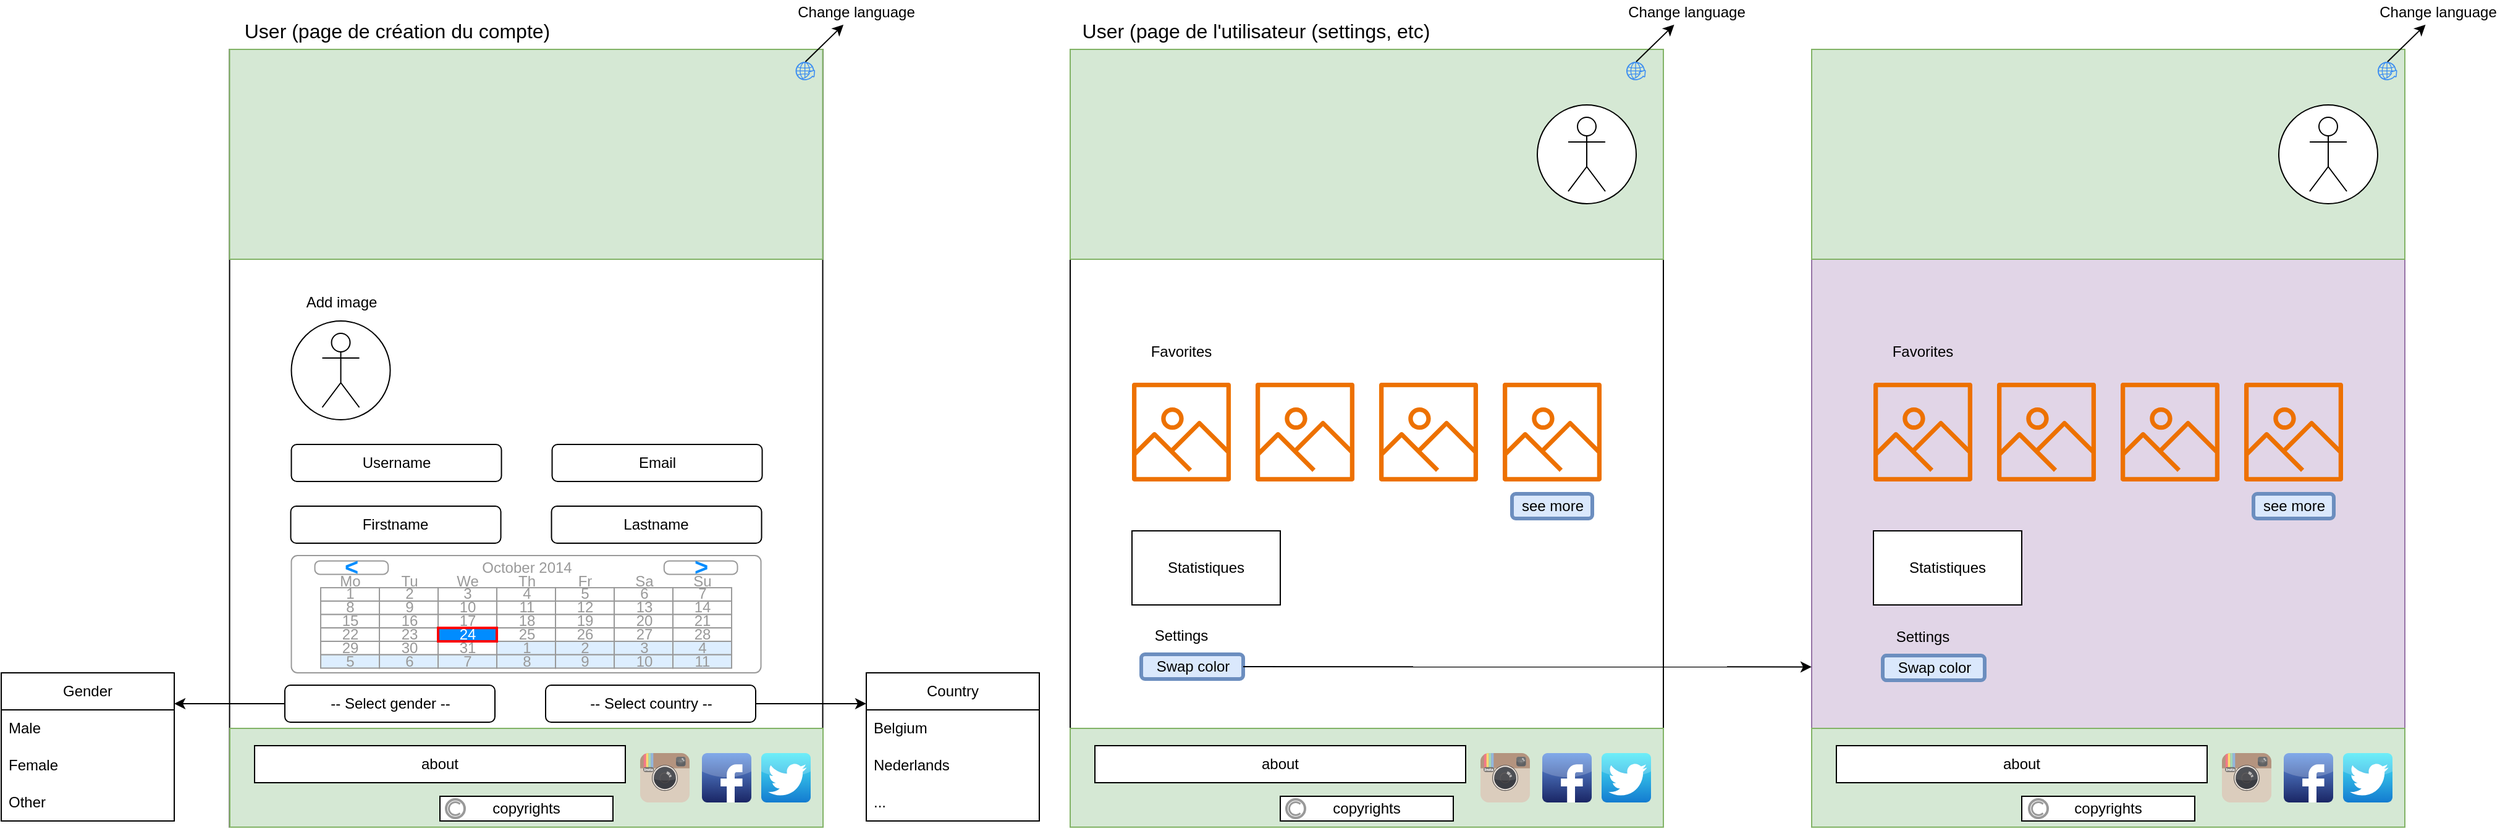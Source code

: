 <mxfile>
    <diagram id="dF4_dbqF28c26Ipi0Y21" name="Page-1">
        <mxGraphModel dx="1864" dy="1179" grid="1" gridSize="10" guides="1" tooltips="1" connect="1" arrows="1" fold="1" page="1" pageScale="1" pageWidth="850" pageHeight="1100" math="0" shadow="0">
            <root>
                <mxCell id="0"/>
                <mxCell id="1" parent="0"/>
                <mxCell id="2" value="" style="whiteSpace=wrap;html=1;" parent="1" vertex="1">
                    <mxGeometry x="40" y="40" width="480" height="630" as="geometry"/>
                </mxCell>
                <mxCell id="7" value="" style="rounded=0;whiteSpace=wrap;html=1;fillColor=#d5e8d4;strokeColor=#82b366;" parent="1" vertex="1">
                    <mxGeometry x="40" y="40" width="480" height="170" as="geometry"/>
                </mxCell>
                <mxCell id="8" value="" style="ellipse;whiteSpace=wrap;html=1;aspect=fixed;" parent="1" vertex="1">
                    <mxGeometry x="418" y="85" width="80" height="80" as="geometry"/>
                </mxCell>
                <mxCell id="9" value="" style="shape=umlActor;verticalLabelPosition=bottom;verticalAlign=top;html=1;outlineConnect=0;" parent="1" vertex="1">
                    <mxGeometry x="443" y="95" width="30" height="60" as="geometry"/>
                </mxCell>
                <mxCell id="10" value="&lt;font style=&quot;font-size: 16px;&quot;&gt;User (page de l&#39;utilisateur (settings, etc)&lt;/font&gt;" style="text;html=1;align=center;verticalAlign=middle;resizable=0;points=[];autosize=1;strokeColor=none;fillColor=none;" parent="1" vertex="1">
                    <mxGeometry x="40" y="10" width="300" height="30" as="geometry"/>
                </mxCell>
                <mxCell id="11" value="" style="sketch=0;outlineConnect=0;fontColor=#232F3E;gradientColor=none;fillColor=#ED7100;strokeColor=none;dashed=0;verticalLabelPosition=bottom;verticalAlign=top;align=center;html=1;fontSize=12;fontStyle=0;aspect=fixed;pointerEvents=1;shape=mxgraph.aws4.container_registry_image;" parent="1" vertex="1">
                    <mxGeometry x="90" y="310" width="80" height="80" as="geometry"/>
                </mxCell>
                <mxCell id="12" value="Favorites" style="text;html=1;align=center;verticalAlign=middle;whiteSpace=wrap;rounded=0;" parent="1" vertex="1">
                    <mxGeometry x="90" y="270" width="80" height="30" as="geometry"/>
                </mxCell>
                <mxCell id="13" value="" style="sketch=0;outlineConnect=0;fontColor=#232F3E;gradientColor=none;fillColor=#ED7100;strokeColor=none;dashed=0;verticalLabelPosition=bottom;verticalAlign=top;align=center;html=1;fontSize=12;fontStyle=0;aspect=fixed;pointerEvents=1;shape=mxgraph.aws4.container_registry_image;" parent="1" vertex="1">
                    <mxGeometry x="190" y="310" width="80" height="80" as="geometry"/>
                </mxCell>
                <mxCell id="14" value="" style="sketch=0;outlineConnect=0;fontColor=#232F3E;gradientColor=none;fillColor=#ED7100;strokeColor=none;dashed=0;verticalLabelPosition=bottom;verticalAlign=top;align=center;html=1;fontSize=12;fontStyle=0;aspect=fixed;pointerEvents=1;shape=mxgraph.aws4.container_registry_image;" parent="1" vertex="1">
                    <mxGeometry x="290" y="310" width="80" height="80" as="geometry"/>
                </mxCell>
                <mxCell id="15" value="" style="sketch=0;outlineConnect=0;fontColor=#232F3E;gradientColor=none;fillColor=#ED7100;strokeColor=none;dashed=0;verticalLabelPosition=bottom;verticalAlign=top;align=center;html=1;fontSize=12;fontStyle=0;aspect=fixed;pointerEvents=1;shape=mxgraph.aws4.container_registry_image;" parent="1" vertex="1">
                    <mxGeometry x="390" y="310" width="80" height="80" as="geometry"/>
                </mxCell>
                <mxCell id="17" value="see more" style="rounded=1;whiteSpace=wrap;html=1;fillColor=#dae8fc;strokeColor=#6c8ebf;strokeWidth=3;" parent="1" vertex="1">
                    <mxGeometry x="397.5" y="400" width="65" height="20" as="geometry"/>
                </mxCell>
                <mxCell id="18" value="Settings" style="text;html=1;align=center;verticalAlign=middle;whiteSpace=wrap;rounded=0;" parent="1" vertex="1">
                    <mxGeometry x="90" y="500" width="80" height="30" as="geometry"/>
                </mxCell>
                <mxCell id="19" value="Swap color" style="rounded=1;whiteSpace=wrap;html=1;fillColor=#dae8fc;strokeColor=#6c8ebf;strokeWidth=3;" parent="1" vertex="1">
                    <mxGeometry x="97.5" y="530" width="82.5" height="20" as="geometry"/>
                </mxCell>
                <mxCell id="20" value="" style="whiteSpace=wrap;html=1;fillColor=#e1d5e7;strokeColor=#9673a6;" parent="1" vertex="1">
                    <mxGeometry x="640" y="40" width="480" height="630" as="geometry"/>
                </mxCell>
                <mxCell id="25" value="" style="rounded=0;whiteSpace=wrap;html=1;fillColor=#d5e8d4;strokeColor=#82b366;" parent="1" vertex="1">
                    <mxGeometry x="640" y="40" width="480" height="170" as="geometry"/>
                </mxCell>
                <mxCell id="26" value="" style="ellipse;whiteSpace=wrap;html=1;aspect=fixed;" parent="1" vertex="1">
                    <mxGeometry x="1018" y="85" width="80" height="80" as="geometry"/>
                </mxCell>
                <mxCell id="27" value="" style="shape=umlActor;verticalLabelPosition=bottom;verticalAlign=top;html=1;outlineConnect=0;" parent="1" vertex="1">
                    <mxGeometry x="1043" y="95" width="30" height="60" as="geometry"/>
                </mxCell>
                <mxCell id="28" value="" style="sketch=0;outlineConnect=0;fontColor=#232F3E;gradientColor=none;fillColor=#ED7100;strokeColor=none;dashed=0;verticalLabelPosition=bottom;verticalAlign=top;align=center;html=1;fontSize=12;fontStyle=0;aspect=fixed;pointerEvents=1;shape=mxgraph.aws4.container_registry_image;" parent="1" vertex="1">
                    <mxGeometry x="690" y="310" width="80" height="80" as="geometry"/>
                </mxCell>
                <mxCell id="29" value="Favorites" style="text;html=1;align=center;verticalAlign=middle;whiteSpace=wrap;rounded=0;" parent="1" vertex="1">
                    <mxGeometry x="690" y="270" width="80" height="30" as="geometry"/>
                </mxCell>
                <mxCell id="30" value="" style="sketch=0;outlineConnect=0;fontColor=#232F3E;gradientColor=none;fillColor=#ED7100;strokeColor=none;dashed=0;verticalLabelPosition=bottom;verticalAlign=top;align=center;html=1;fontSize=12;fontStyle=0;aspect=fixed;pointerEvents=1;shape=mxgraph.aws4.container_registry_image;" parent="1" vertex="1">
                    <mxGeometry x="790" y="310" width="80" height="80" as="geometry"/>
                </mxCell>
                <mxCell id="31" value="" style="sketch=0;outlineConnect=0;fontColor=#232F3E;gradientColor=none;fillColor=#ED7100;strokeColor=none;dashed=0;verticalLabelPosition=bottom;verticalAlign=top;align=center;html=1;fontSize=12;fontStyle=0;aspect=fixed;pointerEvents=1;shape=mxgraph.aws4.container_registry_image;" parent="1" vertex="1">
                    <mxGeometry x="890" y="310" width="80" height="80" as="geometry"/>
                </mxCell>
                <mxCell id="32" value="" style="sketch=0;outlineConnect=0;fontColor=#232F3E;gradientColor=none;fillColor=#ED7100;strokeColor=none;dashed=0;verticalLabelPosition=bottom;verticalAlign=top;align=center;html=1;fontSize=12;fontStyle=0;aspect=fixed;pointerEvents=1;shape=mxgraph.aws4.container_registry_image;" parent="1" vertex="1">
                    <mxGeometry x="990" y="310" width="80" height="80" as="geometry"/>
                </mxCell>
                <mxCell id="33" value="see more" style="rounded=1;whiteSpace=wrap;html=1;fillColor=#dae8fc;strokeColor=#6c8ebf;strokeWidth=3;" parent="1" vertex="1">
                    <mxGeometry x="997.5" y="400" width="65" height="20" as="geometry"/>
                </mxCell>
                <mxCell id="34" value="Settings" style="text;html=1;align=center;verticalAlign=middle;whiteSpace=wrap;rounded=0;" parent="1" vertex="1">
                    <mxGeometry x="690" y="501" width="80" height="30" as="geometry"/>
                </mxCell>
                <mxCell id="35" value="Swap color" style="rounded=1;whiteSpace=wrap;html=1;fillColor=#dae8fc;strokeColor=#6c8ebf;strokeWidth=3;" parent="1" vertex="1">
                    <mxGeometry x="697.5" y="531" width="82.5" height="20" as="geometry"/>
                </mxCell>
                <mxCell id="36" style="edgeStyle=none;html=1;entryX=0;entryY=0.667;entryDx=0;entryDy=0;entryPerimeter=0;" parent="1" source="19" edge="1">
                    <mxGeometry relative="1" as="geometry">
                        <mxPoint x="640" y="540.21" as="targetPoint"/>
                    </mxGeometry>
                </mxCell>
                <mxCell id="37" value="" style="whiteSpace=wrap;html=1;" parent="1" vertex="1">
                    <mxGeometry x="-640.23" y="40" width="480" height="630" as="geometry"/>
                </mxCell>
                <mxCell id="42" value="" style="rounded=0;whiteSpace=wrap;html=1;fillColor=#d5e8d4;strokeColor=#82b366;" parent="1" vertex="1">
                    <mxGeometry x="-640.23" y="40" width="480" height="170" as="geometry"/>
                </mxCell>
                <mxCell id="43" value="" style="ellipse;whiteSpace=wrap;html=1;aspect=fixed;" parent="1" vertex="1">
                    <mxGeometry x="-590.23" y="260" width="80" height="80" as="geometry"/>
                </mxCell>
                <mxCell id="44" value="" style="shape=umlActor;verticalLabelPosition=bottom;verticalAlign=top;html=1;outlineConnect=0;" parent="1" vertex="1">
                    <mxGeometry x="-565.23" y="270" width="30" height="60" as="geometry"/>
                </mxCell>
                <mxCell id="45" value="&lt;font style=&quot;font-size: 16px;&quot;&gt;User (page de création du compte)&lt;/font&gt;" style="text;html=1;align=center;verticalAlign=middle;resizable=0;points=[];autosize=1;strokeColor=none;fillColor=none;" parent="1" vertex="1">
                    <mxGeometry x="-640.23" y="10" width="270" height="30" as="geometry"/>
                </mxCell>
                <mxCell id="54" value="Add image" style="text;html=1;align=center;verticalAlign=middle;resizable=0;points=[];autosize=1;strokeColor=none;fillColor=none;" parent="1" vertex="1">
                    <mxGeometry x="-590.23" y="230" width="80" height="30" as="geometry"/>
                </mxCell>
                <mxCell id="56" value="Username" style="rounded=1;whiteSpace=wrap;html=1;" parent="1" vertex="1">
                    <mxGeometry x="-590.23" y="360" width="170" height="30" as="geometry"/>
                </mxCell>
                <mxCell id="57" value="Email" style="rounded=1;whiteSpace=wrap;html=1;" parent="1" vertex="1">
                    <mxGeometry x="-379.23" y="360" width="170" height="30" as="geometry"/>
                </mxCell>
                <mxCell id="58" value="-- Select gender --" style="rounded=1;whiteSpace=wrap;html=1;" parent="1" vertex="1">
                    <mxGeometry x="-595.5" y="555" width="170" height="30" as="geometry"/>
                </mxCell>
                <mxCell id="59" value="-- Select country --" style="rounded=1;whiteSpace=wrap;html=1;" parent="1" vertex="1">
                    <mxGeometry x="-384.5" y="555" width="170" height="30" as="geometry"/>
                </mxCell>
                <mxCell id="60" value="Gender" style="swimlane;fontStyle=0;childLayout=stackLayout;horizontal=1;startSize=30;horizontalStack=0;resizeParent=1;resizeParentMax=0;resizeLast=0;collapsible=1;marginBottom=0;whiteSpace=wrap;html=1;" parent="1" vertex="1">
                    <mxGeometry x="-825" y="545" width="140" height="120" as="geometry"/>
                </mxCell>
                <mxCell id="61" value="Male" style="text;strokeColor=none;fillColor=none;align=left;verticalAlign=middle;spacingLeft=4;spacingRight=4;overflow=hidden;points=[[0,0.5],[1,0.5]];portConstraint=eastwest;rotatable=0;whiteSpace=wrap;html=1;" parent="60" vertex="1">
                    <mxGeometry y="30" width="140" height="30" as="geometry"/>
                </mxCell>
                <mxCell id="62" value="Female" style="text;strokeColor=none;fillColor=none;align=left;verticalAlign=middle;spacingLeft=4;spacingRight=4;overflow=hidden;points=[[0,0.5],[1,0.5]];portConstraint=eastwest;rotatable=0;whiteSpace=wrap;html=1;" parent="60" vertex="1">
                    <mxGeometry y="60" width="140" height="30" as="geometry"/>
                </mxCell>
                <mxCell id="63" value="Other" style="text;strokeColor=none;fillColor=none;align=left;verticalAlign=middle;spacingLeft=4;spacingRight=4;overflow=hidden;points=[[0,0.5],[1,0.5]];portConstraint=eastwest;rotatable=0;whiteSpace=wrap;html=1;" parent="60" vertex="1">
                    <mxGeometry y="90" width="140" height="30" as="geometry"/>
                </mxCell>
                <mxCell id="65" style="edgeStyle=none;html=1;" parent="1" source="58" edge="1">
                    <mxGeometry relative="1" as="geometry">
                        <mxPoint x="-685" y="570" as="targetPoint"/>
                    </mxGeometry>
                </mxCell>
                <mxCell id="66" value="Country" style="swimlane;fontStyle=0;childLayout=stackLayout;horizontal=1;startSize=30;horizontalStack=0;resizeParent=1;resizeParentMax=0;resizeLast=0;collapsible=1;marginBottom=0;whiteSpace=wrap;html=1;" parent="1" vertex="1">
                    <mxGeometry x="-125" y="545" width="140" height="120" as="geometry"/>
                </mxCell>
                <mxCell id="67" value="Belgium" style="text;strokeColor=none;fillColor=none;align=left;verticalAlign=middle;spacingLeft=4;spacingRight=4;overflow=hidden;points=[[0,0.5],[1,0.5]];portConstraint=eastwest;rotatable=0;whiteSpace=wrap;html=1;" parent="66" vertex="1">
                    <mxGeometry y="30" width="140" height="30" as="geometry"/>
                </mxCell>
                <mxCell id="68" value="Nederlands" style="text;strokeColor=none;fillColor=none;align=left;verticalAlign=middle;spacingLeft=4;spacingRight=4;overflow=hidden;points=[[0,0.5],[1,0.5]];portConstraint=eastwest;rotatable=0;whiteSpace=wrap;html=1;" parent="66" vertex="1">
                    <mxGeometry y="60" width="140" height="30" as="geometry"/>
                </mxCell>
                <mxCell id="69" value="..." style="text;strokeColor=none;fillColor=none;align=left;verticalAlign=middle;spacingLeft=4;spacingRight=4;overflow=hidden;points=[[0,0.5],[1,0.5]];portConstraint=eastwest;rotatable=0;whiteSpace=wrap;html=1;" parent="66" vertex="1">
                    <mxGeometry y="90" width="140" height="30" as="geometry"/>
                </mxCell>
                <mxCell id="70" style="edgeStyle=none;html=1;entryX=0;entryY=0.208;entryDx=0;entryDy=0;entryPerimeter=0;" parent="1" source="59" target="66" edge="1">
                    <mxGeometry relative="1" as="geometry"/>
                </mxCell>
                <mxCell id="71" value="Firstname" style="rounded=1;whiteSpace=wrap;html=1;" parent="1" vertex="1">
                    <mxGeometry x="-590.73" y="410" width="170" height="30" as="geometry"/>
                </mxCell>
                <mxCell id="72" value="&lt;span style=&quot;color: rgb(0, 0, 0);&quot;&gt;Lastname&lt;/span&gt;" style="rounded=1;whiteSpace=wrap;html=1;" parent="1" vertex="1">
                    <mxGeometry x="-379.73" y="410" width="170" height="30" as="geometry"/>
                </mxCell>
                <mxCell id="127" value="" style="strokeWidth=1;shadow=0;dashed=0;align=center;html=1;shape=mxgraph.mockup.forms.rrect;rSize=5;strokeColor=#999999;fillColor=#ffffff;" parent="1" vertex="1">
                    <mxGeometry x="-590.23" y="450" width="380" height="95" as="geometry"/>
                </mxCell>
                <mxCell id="128" value="October 2014" style="strokeWidth=1;shadow=0;dashed=0;align=center;html=1;shape=mxgraph.mockup.forms.anchor;fontColor=#999999;" parent="127" vertex="1">
                    <mxGeometry x="71.25" y="4.343" width="237.5" height="10.857" as="geometry"/>
                </mxCell>
                <mxCell id="129" value="&lt;" style="strokeWidth=1;shadow=0;dashed=0;align=center;html=1;shape=mxgraph.mockup.forms.rrect;rSize=4;strokeColor=#999999;fontColor=#008cff;fontSize=19;fontStyle=1;" parent="127" vertex="1">
                    <mxGeometry x="19" y="4.343" width="59.375" height="10.857" as="geometry"/>
                </mxCell>
                <mxCell id="130" value="&gt;" style="strokeWidth=1;shadow=0;dashed=0;align=center;html=1;shape=mxgraph.mockup.forms.rrect;rSize=4;strokeColor=#999999;fontColor=#008cff;fontSize=19;fontStyle=1;" parent="127" vertex="1">
                    <mxGeometry x="301.625" y="4.343" width="59.375" height="10.857" as="geometry"/>
                </mxCell>
                <mxCell id="131" value="Mo" style="strokeWidth=1;shadow=0;dashed=0;align=center;html=1;shape=mxgraph.mockup.forms.anchor;fontColor=#999999;" parent="127" vertex="1">
                    <mxGeometry x="23.75" y="15.2" width="47.5" height="10.857" as="geometry"/>
                </mxCell>
                <mxCell id="132" value="Tu" style="strokeWidth=1;shadow=0;dashed=0;align=center;html=1;shape=mxgraph.mockup.forms.anchor;fontColor=#999999;" parent="127" vertex="1">
                    <mxGeometry x="71.25" y="15.2" width="47.5" height="10.857" as="geometry"/>
                </mxCell>
                <mxCell id="133" value="We" style="strokeWidth=1;shadow=0;dashed=0;align=center;html=1;shape=mxgraph.mockup.forms.anchor;fontColor=#999999;" parent="127" vertex="1">
                    <mxGeometry x="118.75" y="15.2" width="47.5" height="10.857" as="geometry"/>
                </mxCell>
                <mxCell id="134" value="Th" style="strokeWidth=1;shadow=0;dashed=0;align=center;html=1;shape=mxgraph.mockup.forms.anchor;fontColor=#999999;" parent="127" vertex="1">
                    <mxGeometry x="166.25" y="15.2" width="47.5" height="10.857" as="geometry"/>
                </mxCell>
                <mxCell id="135" value="Fr" style="strokeWidth=1;shadow=0;dashed=0;align=center;html=1;shape=mxgraph.mockup.forms.anchor;fontColor=#999999;" parent="127" vertex="1">
                    <mxGeometry x="213.75" y="15.2" width="47.5" height="10.857" as="geometry"/>
                </mxCell>
                <mxCell id="136" value="Sa" style="strokeWidth=1;shadow=0;dashed=0;align=center;html=1;shape=mxgraph.mockup.forms.anchor;fontColor=#999999;" parent="127" vertex="1">
                    <mxGeometry x="261.25" y="15.2" width="47.5" height="10.857" as="geometry"/>
                </mxCell>
                <mxCell id="137" value="Su" style="strokeWidth=1;shadow=0;dashed=0;align=center;html=1;shape=mxgraph.mockup.forms.anchor;fontColor=#999999;" parent="127" vertex="1">
                    <mxGeometry x="308.75" y="15.2" width="47.5" height="10.857" as="geometry"/>
                </mxCell>
                <mxCell id="138" value="1" style="strokeWidth=1;shadow=0;dashed=0;align=center;html=1;shape=mxgraph.mockup.forms.rrect;rSize=0;strokeColor=#999999;fontColor=#999999;" parent="127" vertex="1">
                    <mxGeometry x="23.75" y="26.057" width="47.5" height="10.857" as="geometry"/>
                </mxCell>
                <mxCell id="139" value="2" style="strokeWidth=1;shadow=0;dashed=0;align=center;html=1;shape=mxgraph.mockup.forms.rrect;rSize=0;strokeColor=#999999;fontColor=#999999;" parent="127" vertex="1">
                    <mxGeometry x="71.25" y="26.057" width="47.5" height="10.857" as="geometry"/>
                </mxCell>
                <mxCell id="140" value="3" style="strokeWidth=1;shadow=0;dashed=0;align=center;html=1;shape=mxgraph.mockup.forms.rrect;rSize=0;strokeColor=#999999;fontColor=#999999;" parent="127" vertex="1">
                    <mxGeometry x="118.75" y="26.057" width="47.5" height="10.857" as="geometry"/>
                </mxCell>
                <mxCell id="141" value="4" style="strokeWidth=1;shadow=0;dashed=0;align=center;html=1;shape=mxgraph.mockup.forms.rrect;rSize=0;strokeColor=#999999;fontColor=#999999;" parent="127" vertex="1">
                    <mxGeometry x="166.25" y="26.057" width="47.5" height="10.857" as="geometry"/>
                </mxCell>
                <mxCell id="142" value="5" style="strokeWidth=1;shadow=0;dashed=0;align=center;html=1;shape=mxgraph.mockup.forms.rrect;rSize=0;strokeColor=#999999;fontColor=#999999;" parent="127" vertex="1">
                    <mxGeometry x="213.75" y="26.057" width="47.5" height="10.857" as="geometry"/>
                </mxCell>
                <mxCell id="143" value="6" style="strokeWidth=1;shadow=0;dashed=0;align=center;html=1;shape=mxgraph.mockup.forms.rrect;rSize=0;strokeColor=#999999;fontColor=#999999;" parent="127" vertex="1">
                    <mxGeometry x="261.25" y="26.057" width="47.5" height="10.857" as="geometry"/>
                </mxCell>
                <mxCell id="144" value="7" style="strokeWidth=1;shadow=0;dashed=0;align=center;html=1;shape=mxgraph.mockup.forms.rrect;rSize=0;strokeColor=#999999;fontColor=#999999;" parent="127" vertex="1">
                    <mxGeometry x="308.75" y="26.057" width="47.5" height="10.857" as="geometry"/>
                </mxCell>
                <mxCell id="145" value="8" style="strokeWidth=1;shadow=0;dashed=0;align=center;html=1;shape=mxgraph.mockup.forms.rrect;rSize=0;strokeColor=#999999;fontColor=#999999;" parent="127" vertex="1">
                    <mxGeometry x="23.75" y="36.914" width="47.5" height="10.857" as="geometry"/>
                </mxCell>
                <mxCell id="146" value="9" style="strokeWidth=1;shadow=0;dashed=0;align=center;html=1;shape=mxgraph.mockup.forms.rrect;rSize=0;strokeColor=#999999;fontColor=#999999;" parent="127" vertex="1">
                    <mxGeometry x="71.25" y="36.914" width="47.5" height="10.857" as="geometry"/>
                </mxCell>
                <mxCell id="147" value="10" style="strokeWidth=1;shadow=0;dashed=0;align=center;html=1;shape=mxgraph.mockup.forms.rrect;rSize=0;strokeColor=#999999;fontColor=#999999;" parent="127" vertex="1">
                    <mxGeometry x="118.75" y="36.914" width="47.5" height="10.857" as="geometry"/>
                </mxCell>
                <mxCell id="148" value="11" style="strokeWidth=1;shadow=0;dashed=0;align=center;html=1;shape=mxgraph.mockup.forms.rrect;rSize=0;strokeColor=#999999;fontColor=#999999;" parent="127" vertex="1">
                    <mxGeometry x="166.25" y="36.914" width="47.5" height="10.857" as="geometry"/>
                </mxCell>
                <mxCell id="149" value="12" style="strokeWidth=1;shadow=0;dashed=0;align=center;html=1;shape=mxgraph.mockup.forms.rrect;rSize=0;strokeColor=#999999;fontColor=#999999;" parent="127" vertex="1">
                    <mxGeometry x="213.75" y="36.914" width="47.5" height="10.857" as="geometry"/>
                </mxCell>
                <mxCell id="150" value="13" style="strokeWidth=1;shadow=0;dashed=0;align=center;html=1;shape=mxgraph.mockup.forms.rrect;rSize=0;strokeColor=#999999;fontColor=#999999;" parent="127" vertex="1">
                    <mxGeometry x="261.25" y="36.914" width="47.5" height="10.857" as="geometry"/>
                </mxCell>
                <mxCell id="151" value="14" style="strokeWidth=1;shadow=0;dashed=0;align=center;html=1;shape=mxgraph.mockup.forms.rrect;rSize=0;strokeColor=#999999;fontColor=#999999;" parent="127" vertex="1">
                    <mxGeometry x="308.75" y="36.914" width="47.5" height="10.857" as="geometry"/>
                </mxCell>
                <mxCell id="152" value="15" style="strokeWidth=1;shadow=0;dashed=0;align=center;html=1;shape=mxgraph.mockup.forms.rrect;rSize=0;strokeColor=#999999;fontColor=#999999;" parent="127" vertex="1">
                    <mxGeometry x="23.75" y="47.771" width="47.5" height="10.857" as="geometry"/>
                </mxCell>
                <mxCell id="153" value="16" style="strokeWidth=1;shadow=0;dashed=0;align=center;html=1;shape=mxgraph.mockup.forms.rrect;rSize=0;strokeColor=#999999;fontColor=#999999;" parent="127" vertex="1">
                    <mxGeometry x="71.25" y="47.771" width="47.5" height="10.857" as="geometry"/>
                </mxCell>
                <mxCell id="154" value="17" style="strokeWidth=1;shadow=0;dashed=0;align=center;html=1;shape=mxgraph.mockup.forms.rrect;rSize=0;strokeColor=#999999;fontColor=#999999;" parent="127" vertex="1">
                    <mxGeometry x="118.75" y="47.771" width="47.5" height="10.857" as="geometry"/>
                </mxCell>
                <mxCell id="155" value="18" style="strokeWidth=1;shadow=0;dashed=0;align=center;html=1;shape=mxgraph.mockup.forms.rrect;rSize=0;strokeColor=#999999;fontColor=#999999;" parent="127" vertex="1">
                    <mxGeometry x="166.25" y="47.771" width="47.5" height="10.857" as="geometry"/>
                </mxCell>
                <mxCell id="156" value="19" style="strokeWidth=1;shadow=0;dashed=0;align=center;html=1;shape=mxgraph.mockup.forms.rrect;rSize=0;strokeColor=#999999;fontColor=#999999;" parent="127" vertex="1">
                    <mxGeometry x="213.75" y="47.771" width="47.5" height="10.857" as="geometry"/>
                </mxCell>
                <mxCell id="157" value="20" style="strokeWidth=1;shadow=0;dashed=0;align=center;html=1;shape=mxgraph.mockup.forms.rrect;rSize=0;strokeColor=#999999;fontColor=#999999;" parent="127" vertex="1">
                    <mxGeometry x="261.25" y="47.771" width="47.5" height="10.857" as="geometry"/>
                </mxCell>
                <mxCell id="158" value="21" style="strokeWidth=1;shadow=0;dashed=0;align=center;html=1;shape=mxgraph.mockup.forms.rrect;rSize=0;strokeColor=#999999;fontColor=#999999;" parent="127" vertex="1">
                    <mxGeometry x="308.75" y="47.771" width="47.5" height="10.857" as="geometry"/>
                </mxCell>
                <mxCell id="159" value="22" style="strokeWidth=1;shadow=0;dashed=0;align=center;html=1;shape=mxgraph.mockup.forms.rrect;rSize=0;strokeColor=#999999;fontColor=#999999;" parent="127" vertex="1">
                    <mxGeometry x="23.75" y="58.629" width="47.5" height="10.857" as="geometry"/>
                </mxCell>
                <mxCell id="160" value="23" style="strokeWidth=1;shadow=0;dashed=0;align=center;html=1;shape=mxgraph.mockup.forms.rrect;rSize=0;strokeColor=#999999;fontColor=#999999;" parent="127" vertex="1">
                    <mxGeometry x="71.25" y="58.629" width="47.5" height="10.857" as="geometry"/>
                </mxCell>
                <mxCell id="161" value="25" style="strokeWidth=1;shadow=0;dashed=0;align=center;html=1;shape=mxgraph.mockup.forms.rrect;rSize=0;strokeColor=#999999;fontColor=#999999;" parent="127" vertex="1">
                    <mxGeometry x="166.25" y="58.629" width="47.5" height="10.857" as="geometry"/>
                </mxCell>
                <mxCell id="162" value="26" style="strokeWidth=1;shadow=0;dashed=0;align=center;html=1;shape=mxgraph.mockup.forms.rrect;rSize=0;strokeColor=#999999;fontColor=#999999;" parent="127" vertex="1">
                    <mxGeometry x="213.75" y="58.629" width="47.5" height="10.857" as="geometry"/>
                </mxCell>
                <mxCell id="163" value="27" style="strokeWidth=1;shadow=0;dashed=0;align=center;html=1;shape=mxgraph.mockup.forms.rrect;rSize=0;strokeColor=#999999;fontColor=#999999;" parent="127" vertex="1">
                    <mxGeometry x="261.25" y="58.629" width="47.5" height="10.857" as="geometry"/>
                </mxCell>
                <mxCell id="164" value="28" style="strokeWidth=1;shadow=0;dashed=0;align=center;html=1;shape=mxgraph.mockup.forms.rrect;rSize=0;strokeColor=#999999;fontColor=#999999;" parent="127" vertex="1">
                    <mxGeometry x="308.75" y="58.629" width="47.5" height="10.857" as="geometry"/>
                </mxCell>
                <mxCell id="165" value="29" style="strokeWidth=1;shadow=0;dashed=0;align=center;html=1;shape=mxgraph.mockup.forms.rrect;rSize=0;strokeColor=#999999;fontColor=#999999;" parent="127" vertex="1">
                    <mxGeometry x="23.75" y="69.486" width="47.5" height="10.857" as="geometry"/>
                </mxCell>
                <mxCell id="166" value="30" style="strokeWidth=1;shadow=0;dashed=0;align=center;html=1;shape=mxgraph.mockup.forms.rrect;rSize=0;strokeColor=#999999;fontColor=#999999;" parent="127" vertex="1">
                    <mxGeometry x="71.25" y="69.486" width="47.5" height="10.857" as="geometry"/>
                </mxCell>
                <mxCell id="167" value="31" style="strokeWidth=1;shadow=0;dashed=0;align=center;html=1;shape=mxgraph.mockup.forms.rrect;rSize=0;strokeColor=#999999;fontColor=#999999;" parent="127" vertex="1">
                    <mxGeometry x="118.75" y="69.486" width="47.5" height="10.857" as="geometry"/>
                </mxCell>
                <mxCell id="168" value="1" style="strokeWidth=1;shadow=0;dashed=0;align=center;html=1;shape=mxgraph.mockup.forms.rrect;rSize=0;strokeColor=#999999;fontColor=#999999;fillColor=#ddeeff;" parent="127" vertex="1">
                    <mxGeometry x="166.25" y="69.486" width="47.5" height="10.857" as="geometry"/>
                </mxCell>
                <mxCell id="169" value="2" style="strokeWidth=1;shadow=0;dashed=0;align=center;html=1;shape=mxgraph.mockup.forms.rrect;rSize=0;strokeColor=#999999;fontColor=#999999;fillColor=#ddeeff;" parent="127" vertex="1">
                    <mxGeometry x="213.75" y="69.486" width="47.5" height="10.857" as="geometry"/>
                </mxCell>
                <mxCell id="170" value="3" style="strokeWidth=1;shadow=0;dashed=0;align=center;html=1;shape=mxgraph.mockup.forms.rrect;rSize=0;strokeColor=#999999;fontColor=#999999;fillColor=#ddeeff;" parent="127" vertex="1">
                    <mxGeometry x="261.25" y="69.486" width="47.5" height="10.857" as="geometry"/>
                </mxCell>
                <mxCell id="171" value="4" style="strokeWidth=1;shadow=0;dashed=0;align=center;html=1;shape=mxgraph.mockup.forms.rrect;rSize=0;strokeColor=#999999;fontColor=#999999;fillColor=#ddeeff;" parent="127" vertex="1">
                    <mxGeometry x="308.75" y="69.486" width="47.5" height="10.857" as="geometry"/>
                </mxCell>
                <mxCell id="172" value="5" style="strokeWidth=1;shadow=0;dashed=0;align=center;html=1;shape=mxgraph.mockup.forms.rrect;rSize=0;strokeColor=#999999;fontColor=#999999;fillColor=#ddeeff;" parent="127" vertex="1">
                    <mxGeometry x="23.75" y="80.343" width="47.5" height="10.857" as="geometry"/>
                </mxCell>
                <mxCell id="173" value="6" style="strokeWidth=1;shadow=0;dashed=0;align=center;html=1;shape=mxgraph.mockup.forms.rrect;rSize=0;strokeColor=#999999;fontColor=#999999;fillColor=#ddeeff;" parent="127" vertex="1">
                    <mxGeometry x="71.25" y="80.343" width="47.5" height="10.857" as="geometry"/>
                </mxCell>
                <mxCell id="174" value="7" style="strokeWidth=1;shadow=0;dashed=0;align=center;html=1;shape=mxgraph.mockup.forms.rrect;rSize=0;strokeColor=#999999;fontColor=#999999;fillColor=#ddeeff;" parent="127" vertex="1">
                    <mxGeometry x="118.75" y="80.343" width="47.5" height="10.857" as="geometry"/>
                </mxCell>
                <mxCell id="175" value="8" style="strokeWidth=1;shadow=0;dashed=0;align=center;html=1;shape=mxgraph.mockup.forms.rrect;rSize=0;strokeColor=#999999;fontColor=#999999;fillColor=#ddeeff;" parent="127" vertex="1">
                    <mxGeometry x="166.25" y="80.343" width="47.5" height="10.857" as="geometry"/>
                </mxCell>
                <mxCell id="176" value="9" style="strokeWidth=1;shadow=0;dashed=0;align=center;html=1;shape=mxgraph.mockup.forms.rrect;rSize=0;strokeColor=#999999;fontColor=#999999;fillColor=#ddeeff;" parent="127" vertex="1">
                    <mxGeometry x="213.75" y="80.343" width="47.5" height="10.857" as="geometry"/>
                </mxCell>
                <mxCell id="177" value="10" style="strokeWidth=1;shadow=0;dashed=0;align=center;html=1;shape=mxgraph.mockup.forms.rrect;rSize=0;strokeColor=#999999;fontColor=#999999;fillColor=#ddeeff;" parent="127" vertex="1">
                    <mxGeometry x="261.25" y="80.343" width="47.5" height="10.857" as="geometry"/>
                </mxCell>
                <mxCell id="178" value="11" style="strokeWidth=1;shadow=0;dashed=0;align=center;html=1;shape=mxgraph.mockup.forms.rrect;rSize=0;strokeColor=#999999;fontColor=#999999;fillColor=#ddeeff;" parent="127" vertex="1">
                    <mxGeometry x="308.75" y="80.343" width="47.5" height="10.857" as="geometry"/>
                </mxCell>
                <mxCell id="179" value="24" style="strokeWidth=1;shadow=0;dashed=0;align=center;html=1;shape=mxgraph.mockup.forms.rrect;rSize=0;strokeColor=#ff0000;fontColor=#ffffff;strokeWidth=2;fillColor=#008cff;" parent="127" vertex="1">
                    <mxGeometry x="118.75" y="58.629" width="47.5" height="10.857" as="geometry"/>
                </mxCell>
                <mxCell id="180" value="Statistiques" style="rounded=0;whiteSpace=wrap;html=1;" parent="1" vertex="1">
                    <mxGeometry x="90" y="430" width="120" height="60" as="geometry"/>
                </mxCell>
                <mxCell id="181" value="Statistiques" style="rounded=0;whiteSpace=wrap;html=1;" parent="1" vertex="1">
                    <mxGeometry x="690" y="430" width="120" height="60" as="geometry"/>
                </mxCell>
                <mxCell id="184" value="" style="sketch=0;html=1;aspect=fixed;strokeColor=none;shadow=0;fillColor=#3B8DF1;verticalAlign=top;labelPosition=center;verticalLabelPosition=bottom;shape=mxgraph.gcp2.globe_world" parent="1" vertex="1">
                    <mxGeometry x="490" y="50" width="15.79" height="15" as="geometry"/>
                </mxCell>
                <mxCell id="185" value="" style="endArrow=classic;html=1;" parent="1" target="186" edge="1">
                    <mxGeometry width="50" height="50" relative="1" as="geometry">
                        <mxPoint x="498" y="50" as="sourcePoint"/>
                        <mxPoint x="548" as="targetPoint"/>
                    </mxGeometry>
                </mxCell>
                <mxCell id="186" value="Change language" style="text;html=1;align=center;verticalAlign=middle;whiteSpace=wrap;rounded=0;" parent="1" vertex="1">
                    <mxGeometry x="490" width="98" height="20" as="geometry"/>
                </mxCell>
                <mxCell id="187" value="" style="sketch=0;html=1;aspect=fixed;strokeColor=none;shadow=0;fillColor=#3B8DF1;verticalAlign=top;labelPosition=center;verticalLabelPosition=bottom;shape=mxgraph.gcp2.globe_world" parent="1" vertex="1">
                    <mxGeometry x="1098" y="50" width="15.79" height="15" as="geometry"/>
                </mxCell>
                <mxCell id="188" value="" style="endArrow=classic;html=1;" parent="1" target="189" edge="1">
                    <mxGeometry width="50" height="50" relative="1" as="geometry">
                        <mxPoint x="1106" y="50" as="sourcePoint"/>
                        <mxPoint x="1156" as="targetPoint"/>
                    </mxGeometry>
                </mxCell>
                <mxCell id="189" value="Change language" style="text;html=1;align=center;verticalAlign=middle;whiteSpace=wrap;rounded=0;" parent="1" vertex="1">
                    <mxGeometry x="1098" width="98" height="20" as="geometry"/>
                </mxCell>
                <mxCell id="190" value="" style="sketch=0;html=1;aspect=fixed;strokeColor=none;shadow=0;fillColor=#3B8DF1;verticalAlign=top;labelPosition=center;verticalLabelPosition=bottom;shape=mxgraph.gcp2.globe_world" parent="1" vertex="1">
                    <mxGeometry x="-182.23" y="50" width="15.79" height="15" as="geometry"/>
                </mxCell>
                <mxCell id="191" value="" style="endArrow=classic;html=1;" parent="1" target="192" edge="1">
                    <mxGeometry width="50" height="50" relative="1" as="geometry">
                        <mxPoint x="-174.23" y="50" as="sourcePoint"/>
                        <mxPoint x="-124.23" as="targetPoint"/>
                    </mxGeometry>
                </mxCell>
                <mxCell id="192" value="Change language" style="text;html=1;align=center;verticalAlign=middle;whiteSpace=wrap;rounded=0;" parent="1" vertex="1">
                    <mxGeometry x="-182.23" width="98" height="20" as="geometry"/>
                </mxCell>
                <mxCell id="193" value="" style="rounded=0;whiteSpace=wrap;html=1;fillColor=#d5e8d4;strokeColor=#82b366;" parent="1" vertex="1">
                    <mxGeometry x="40" y="590" width="480" height="80" as="geometry"/>
                </mxCell>
                <mxCell id="194" value="copyrights" style="rounded=0;whiteSpace=wrap;html=1;" parent="1" vertex="1">
                    <mxGeometry x="210" y="645" width="140" height="20" as="geometry"/>
                </mxCell>
                <mxCell id="195" value="about" style="rounded=0;whiteSpace=wrap;html=1;" parent="1" vertex="1">
                    <mxGeometry x="60" y="604" width="300" height="30" as="geometry"/>
                </mxCell>
                <mxCell id="196" value="" style="dashed=0;outlineConnect=0;html=1;align=center;labelPosition=center;verticalLabelPosition=bottom;verticalAlign=top;shape=mxgraph.webicons.facebook;fillColor=#6294E4;gradientColor=#1A2665" parent="1" vertex="1">
                    <mxGeometry x="422" y="610" width="40" height="40" as="geometry"/>
                </mxCell>
                <mxCell id="197" value="" style="dashed=0;outlineConnect=0;html=1;align=center;labelPosition=center;verticalLabelPosition=bottom;verticalAlign=top;shape=mxgraph.weblogos.instagram;fillColor=#6FC0E4;gradientColor=#1E305B" parent="1" vertex="1">
                    <mxGeometry x="372" y="610" width="40" height="40" as="geometry"/>
                </mxCell>
                <mxCell id="198" value="" style="dashed=0;outlineConnect=0;html=1;align=center;labelPosition=center;verticalLabelPosition=bottom;verticalAlign=top;shape=mxgraph.webicons.twitter;fillColor=#49EAF7;strokeColor=none;gradientColor=#137BD0;" parent="1" vertex="1">
                    <mxGeometry x="470" y="610" width="40" height="40" as="geometry"/>
                </mxCell>
                <mxCell id="199" value="" style="rounded=0;whiteSpace=wrap;html=1;fillColor=#d5e8d4;strokeColor=#82b366;" parent="1" vertex="1">
                    <mxGeometry x="640" y="590" width="480" height="80" as="geometry"/>
                </mxCell>
                <mxCell id="200" value="copyrights" style="rounded=0;whiteSpace=wrap;html=1;" parent="1" vertex="1">
                    <mxGeometry x="810" y="645" width="140" height="20" as="geometry"/>
                </mxCell>
                <mxCell id="201" value="about" style="rounded=0;whiteSpace=wrap;html=1;" parent="1" vertex="1">
                    <mxGeometry x="660" y="604" width="300" height="30" as="geometry"/>
                </mxCell>
                <mxCell id="202" value="" style="dashed=0;outlineConnect=0;html=1;align=center;labelPosition=center;verticalLabelPosition=bottom;verticalAlign=top;shape=mxgraph.webicons.facebook;fillColor=#6294E4;gradientColor=#1A2665" parent="1" vertex="1">
                    <mxGeometry x="1022" y="610" width="40" height="40" as="geometry"/>
                </mxCell>
                <mxCell id="203" value="" style="dashed=0;outlineConnect=0;html=1;align=center;labelPosition=center;verticalLabelPosition=bottom;verticalAlign=top;shape=mxgraph.weblogos.instagram;fillColor=#6FC0E4;gradientColor=#1E305B" parent="1" vertex="1">
                    <mxGeometry x="972" y="610" width="40" height="40" as="geometry"/>
                </mxCell>
                <mxCell id="204" value="" style="dashed=0;outlineConnect=0;html=1;align=center;labelPosition=center;verticalLabelPosition=bottom;verticalAlign=top;shape=mxgraph.webicons.twitter;fillColor=#49EAF7;strokeColor=none;gradientColor=#137BD0;" parent="1" vertex="1">
                    <mxGeometry x="1070" y="610" width="40" height="40" as="geometry"/>
                </mxCell>
                <mxCell id="205" value="" style="strokeColor=#999999;verticalLabelPosition=bottom;shadow=0;dashed=0;verticalAlign=top;strokeWidth=2;html=1;shape=mxgraph.mockup.misc.copyrightIcon;" parent="1" vertex="1">
                    <mxGeometry x="215" y="647.5" width="15" height="15" as="geometry"/>
                </mxCell>
                <mxCell id="206" value="" style="strokeColor=#999999;verticalLabelPosition=bottom;shadow=0;dashed=0;verticalAlign=top;strokeWidth=2;html=1;shape=mxgraph.mockup.misc.copyrightIcon;" parent="1" vertex="1">
                    <mxGeometry x="816" y="647.5" width="15" height="15" as="geometry"/>
                </mxCell>
                <mxCell id="207" value="" style="rounded=0;whiteSpace=wrap;html=1;fillColor=#d5e8d4;strokeColor=#82b366;" vertex="1" parent="1">
                    <mxGeometry x="-640" y="590" width="480" height="80" as="geometry"/>
                </mxCell>
                <mxCell id="208" value="copyrights" style="rounded=0;whiteSpace=wrap;html=1;" vertex="1" parent="1">
                    <mxGeometry x="-470" y="645" width="140" height="20" as="geometry"/>
                </mxCell>
                <mxCell id="209" value="about" style="rounded=0;whiteSpace=wrap;html=1;" vertex="1" parent="1">
                    <mxGeometry x="-620" y="604" width="300" height="30" as="geometry"/>
                </mxCell>
                <mxCell id="210" value="" style="dashed=0;outlineConnect=0;html=1;align=center;labelPosition=center;verticalLabelPosition=bottom;verticalAlign=top;shape=mxgraph.webicons.facebook;fillColor=#6294E4;gradientColor=#1A2665" vertex="1" parent="1">
                    <mxGeometry x="-258" y="610" width="40" height="40" as="geometry"/>
                </mxCell>
                <mxCell id="211" value="" style="dashed=0;outlineConnect=0;html=1;align=center;labelPosition=center;verticalLabelPosition=bottom;verticalAlign=top;shape=mxgraph.weblogos.instagram;fillColor=#6FC0E4;gradientColor=#1E305B" vertex="1" parent="1">
                    <mxGeometry x="-308" y="610" width="40" height="40" as="geometry"/>
                </mxCell>
                <mxCell id="212" value="" style="dashed=0;outlineConnect=0;html=1;align=center;labelPosition=center;verticalLabelPosition=bottom;verticalAlign=top;shape=mxgraph.webicons.twitter;fillColor=#49EAF7;strokeColor=none;gradientColor=#137BD0;" vertex="1" parent="1">
                    <mxGeometry x="-210" y="610" width="40" height="40" as="geometry"/>
                </mxCell>
                <mxCell id="213" value="" style="strokeColor=#999999;verticalLabelPosition=bottom;shadow=0;dashed=0;verticalAlign=top;strokeWidth=2;html=1;shape=mxgraph.mockup.misc.copyrightIcon;" vertex="1" parent="1">
                    <mxGeometry x="-465" y="647.5" width="15" height="15" as="geometry"/>
                </mxCell>
            </root>
        </mxGraphModel>
    </diagram>
</mxfile>
